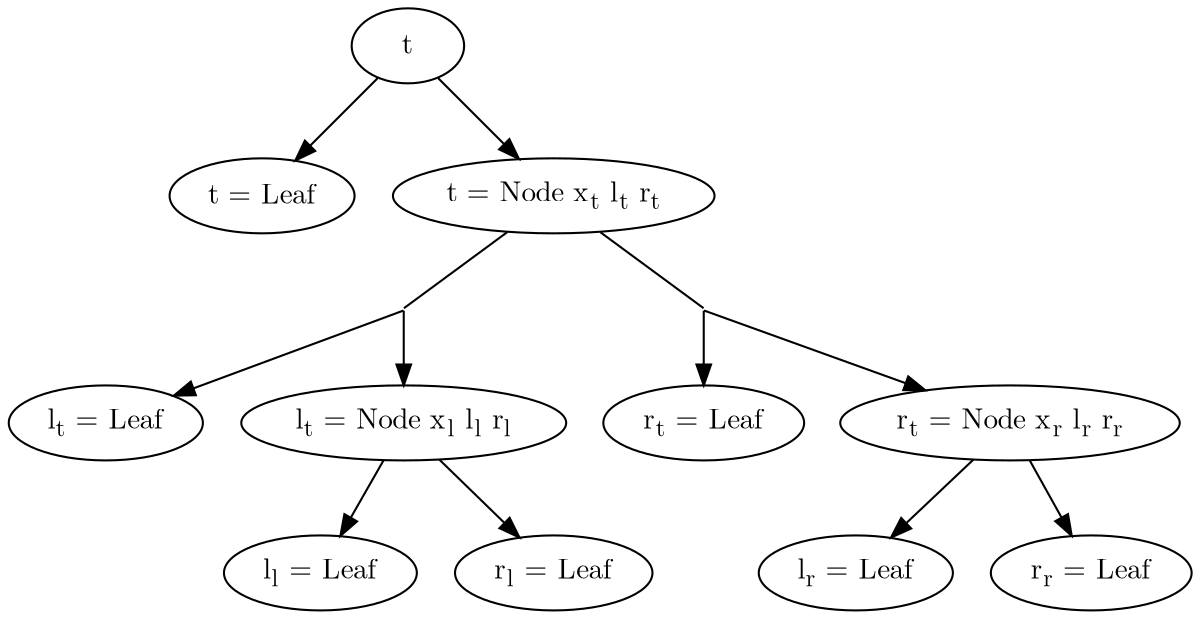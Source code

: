 digraph G {
  graph [ dpi = 300, fontname = "Latin-Modern-Math" ];
  node [ fontname = "Latin Modern Math" ];
  edge [ fontname = "Latin Modern Math" ];
  t[label=<t>];
  leaft[label=<t = Leaf>];
  nodet[label=<t = Node x<SUB>t</SUB> l<SUB>t</SUB> r<SUB>t</SUB>>];
  leafl[label=<l<SUB>t</SUB> = Leaf>];
  nodel[label=<l<SUB>t</SUB> = Node x<SUB>l</SUB> l<SUB>l</SUB> r<SUB>l</SUB>>];
  l_ln[label="", fixedsize="false", width=0, height=0, shape=none];
  r_ln[label="", fixedsize="false", width=0, height=0, shape=none];
  leafll[label=<l<SUB>l</SUB> = Leaf>];
  leaflr[label=<r<SUB>l</SUB> = Leaf>];
  leafr[label=<r<SUB>t</SUB> = Leaf>];
  noder[label=<r<SUB>t</SUB> = Node x<SUB>r</SUB> l<SUB>r</SUB> r<SUB>r</SUB>>];
  leafrl[label=<l<SUB>r</SUB> = Leaf>];
  leafrr[label=<r<SUB>r</SUB> = Leaf>];
  t -> leaft;
  t -> nodet;
  nodet -> l_ln [arrowhead=none];
  nodet -> r_ln [arrowhead=none];
  l_ln -> leafl;
  l_ln -> nodel;
  r_ln -> leafr;
  r_ln -> noder;
  nodel -> leafll;
  nodel -> leaflr;
  noder -> leafrl;
  noder -> leafrr;
}
